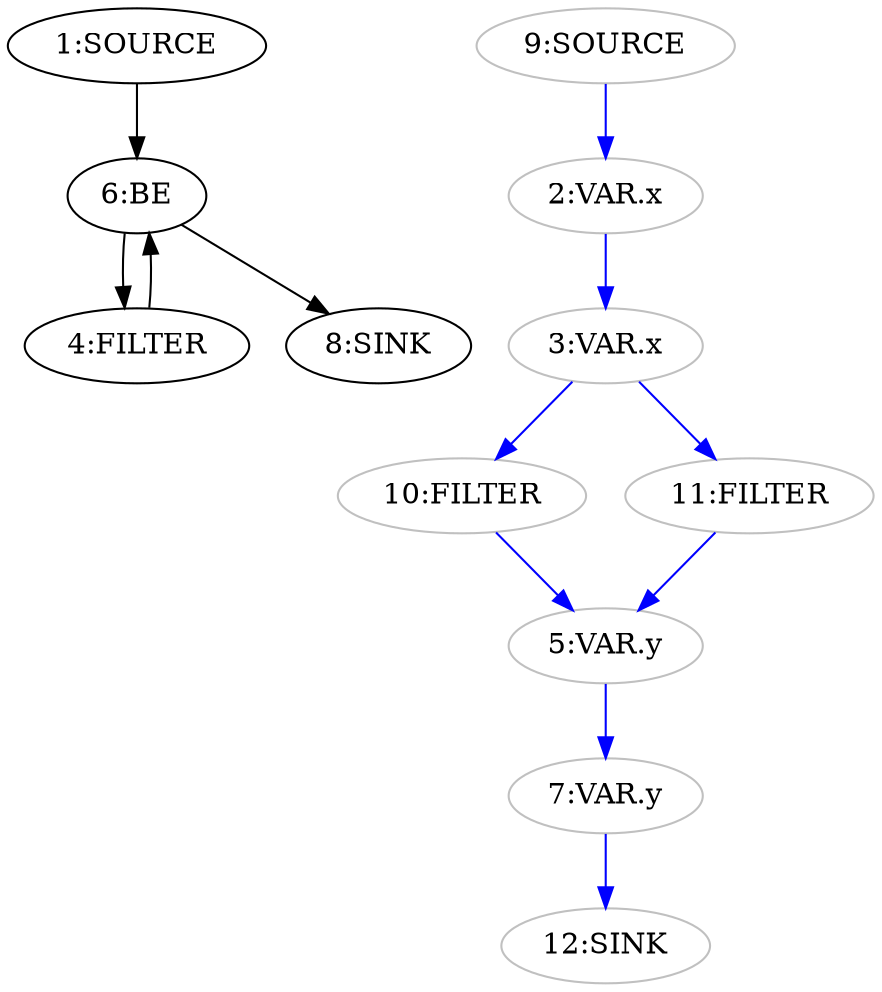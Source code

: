 digraph {
  n6 [label="6:BE"];
  n4 [label="4:FILTER"];
  n1 [label="1:SOURCE"];
  n8 [label="8:SINK"];
  n2 [label="2:VAR.x" color="grey"];
  n3 [label="3:VAR.x" color="grey"];
  n5 [label="5:VAR.y" color="grey"];
  n7 [label="7:VAR.y" color="grey"];
  n9 [label="9:SOURCE" color="grey"];
  n10 [label="10:FILTER" color="grey"];
  n11 [label="11:FILTER" color="grey"];
  n12 [label="12:SINK" color="grey"];
  n1 -> n6 [color="black"];
  n4 -> n6 [color="black"];
  n6 -> n4 [color="black"];
  n6 -> n8 [color="black"];
  n2 -> n3 [color="blue"];
  n3 -> n10 [color="blue"];
  n3 -> n11 [color="blue"];
  n5 -> n7 [color="blue"];
  n7 -> n12 [color="blue"];
  n9 -> n2 [color="blue"];
  n10 -> n5 [color="blue"];
  n11 -> n5 [color="blue"];
}

